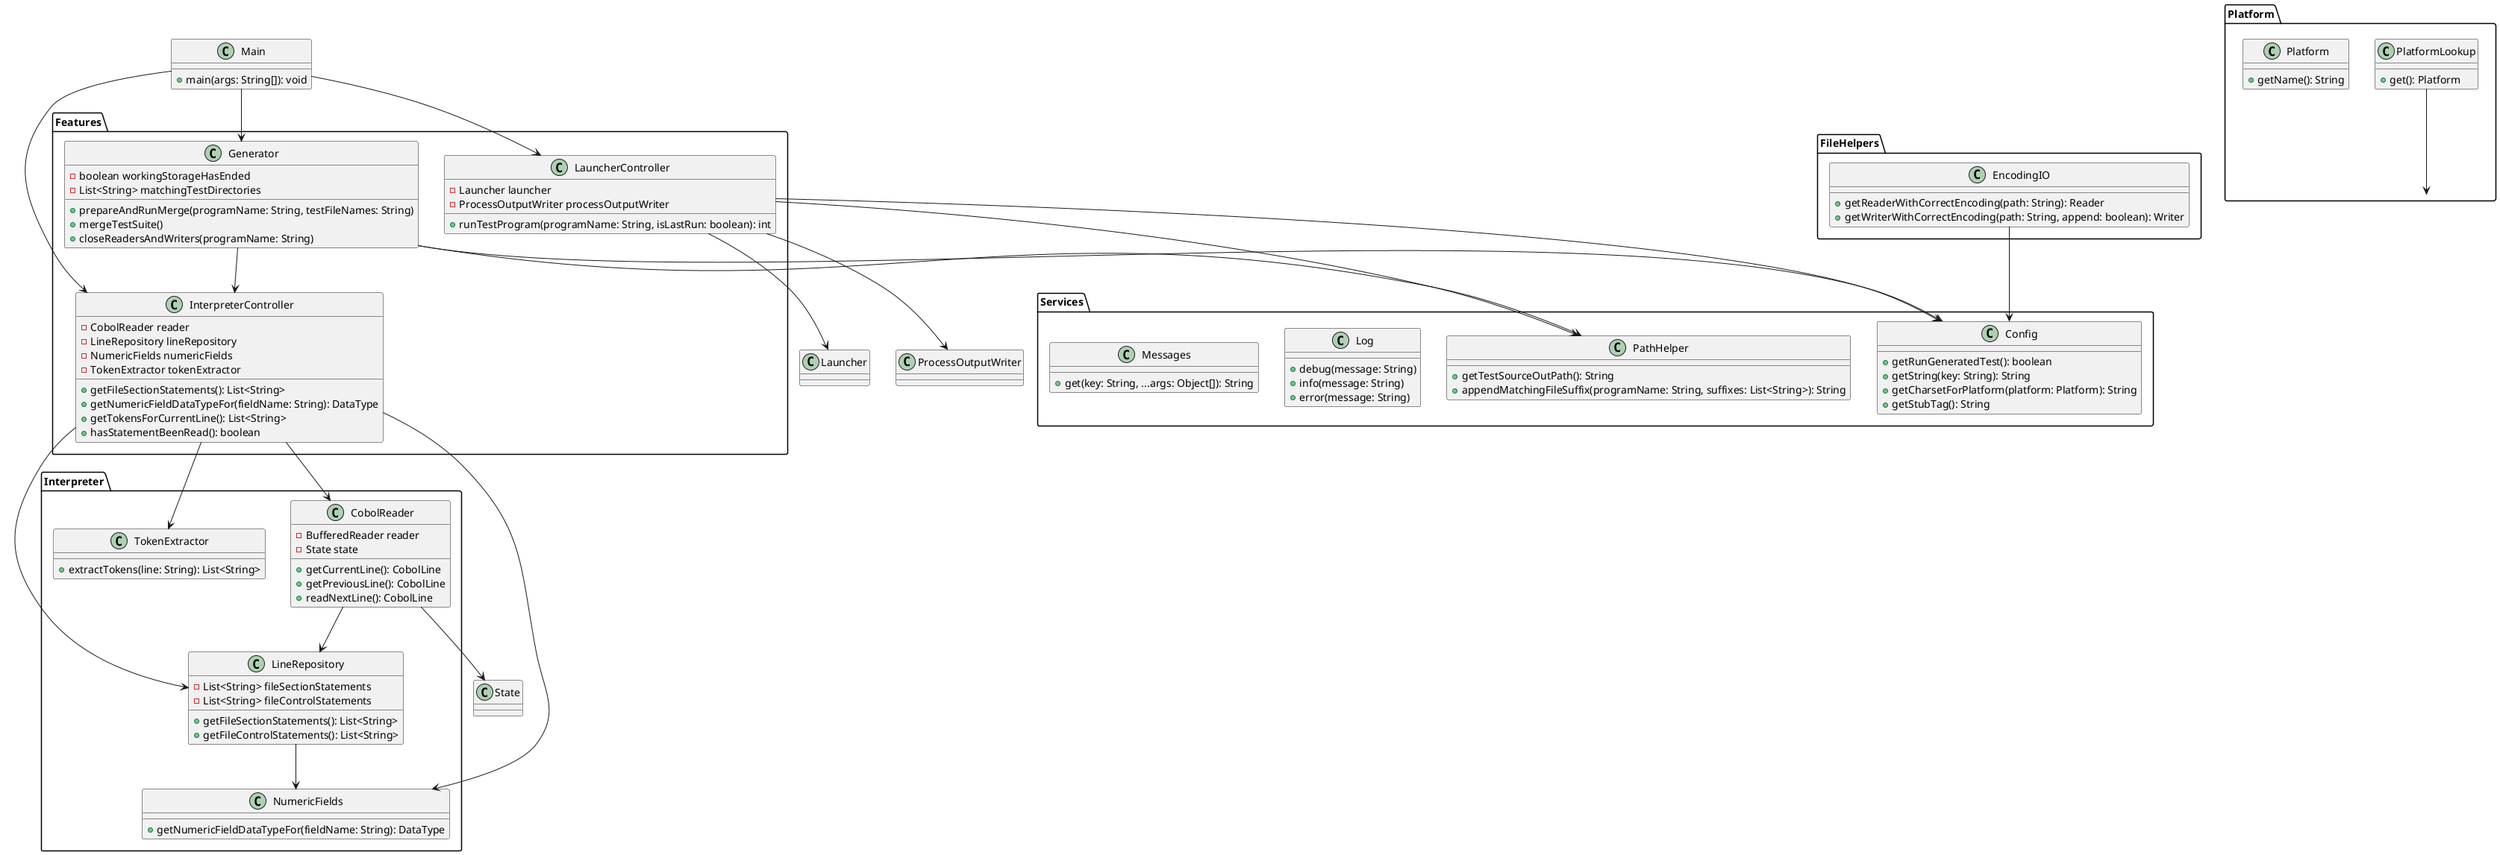@startuml
class Main {
    + main(args: String[]): void
}

package "Features" {
    class LauncherController {
        - Launcher launcher
        - ProcessOutputWriter processOutputWriter
        + runTestProgram(programName: String, isLastRun: boolean): int
    }

    class InterpreterController {
        - CobolReader reader
        - LineRepository lineRepository
        - NumericFields numericFields
        - TokenExtractor tokenExtractor
        + getFileSectionStatements(): List<String>
        + getNumericFieldDataTypeFor(fieldName: String): DataType
        + getTokensForCurrentLine(): List<String>
        + hasStatementBeenRead(): boolean
    }

    class Generator {
        - boolean workingStorageHasEnded
        - List<String> matchingTestDirectories
        + prepareAndRunMerge(programName: String, testFileNames: String)
        + mergeTestSuite()
        + closeReadersAndWriters(programName: String)
    }
}

package "Services" {
    class Config {
        + getRunGeneratedTest(): boolean
        + getString(key: String): String
        + getCharsetForPlatform(platform: Platform): String
        + getStubTag(): String
    }

    class PathHelper {
        + getTestSourceOutPath(): String
        + appendMatchingFileSuffix(programName: String, suffixes: List<String>): String
    }

    class Log {
        + debug(message: String)
        + info(message: String)
        + error(message: String)
    }

    class Messages {
        + get(key: String, ...args: Object[]): String
    }
}

package "FileHelpers" {
    class EncodingIO {
        + getReaderWithCorrectEncoding(path: String): Reader
        + getWriterWithCorrectEncoding(path: String, append: boolean): Writer
    }
}

package "Interpreter" {
    class CobolReader {
        - BufferedReader reader
        - State state
        + getCurrentLine(): CobolLine
        + getPreviousLine(): CobolLine
        + readNextLine(): CobolLine
    }

    class LineRepository {
        - List<String> fileSectionStatements
        - List<String> fileControlStatements
        + getFileSectionStatements(): List<String>
        + getFileControlStatements(): List<String>
    }

    class NumericFields {
        + getNumericFieldDataTypeFor(fieldName: String): DataType
    }

    class TokenExtractor {
        + extractTokens(line: String): List<String>
    }
}

package "Platform" {
    class PlatformLookup {
        + get(): Platform
    }

    class Platform {
        + getName(): String
    }
}

Main --> LauncherController
Main --> InterpreterController
Main --> Generator
LauncherController --> Launcher
LauncherController --> ProcessOutputWriter
LauncherController --> Config
LauncherController --> PathHelper
InterpreterController --> CobolReader
InterpreterController --> LineRepository
InterpreterController --> NumericFields
InterpreterController --> TokenExtractor
Generator --> InterpreterController
Generator --> Config
Generator --> PathHelper
EncodingIO --> Config
CobolReader --> State
CobolReader --> LineRepository
LineRepository --> NumericFields
PlatformLookup --> Platform
@enduml